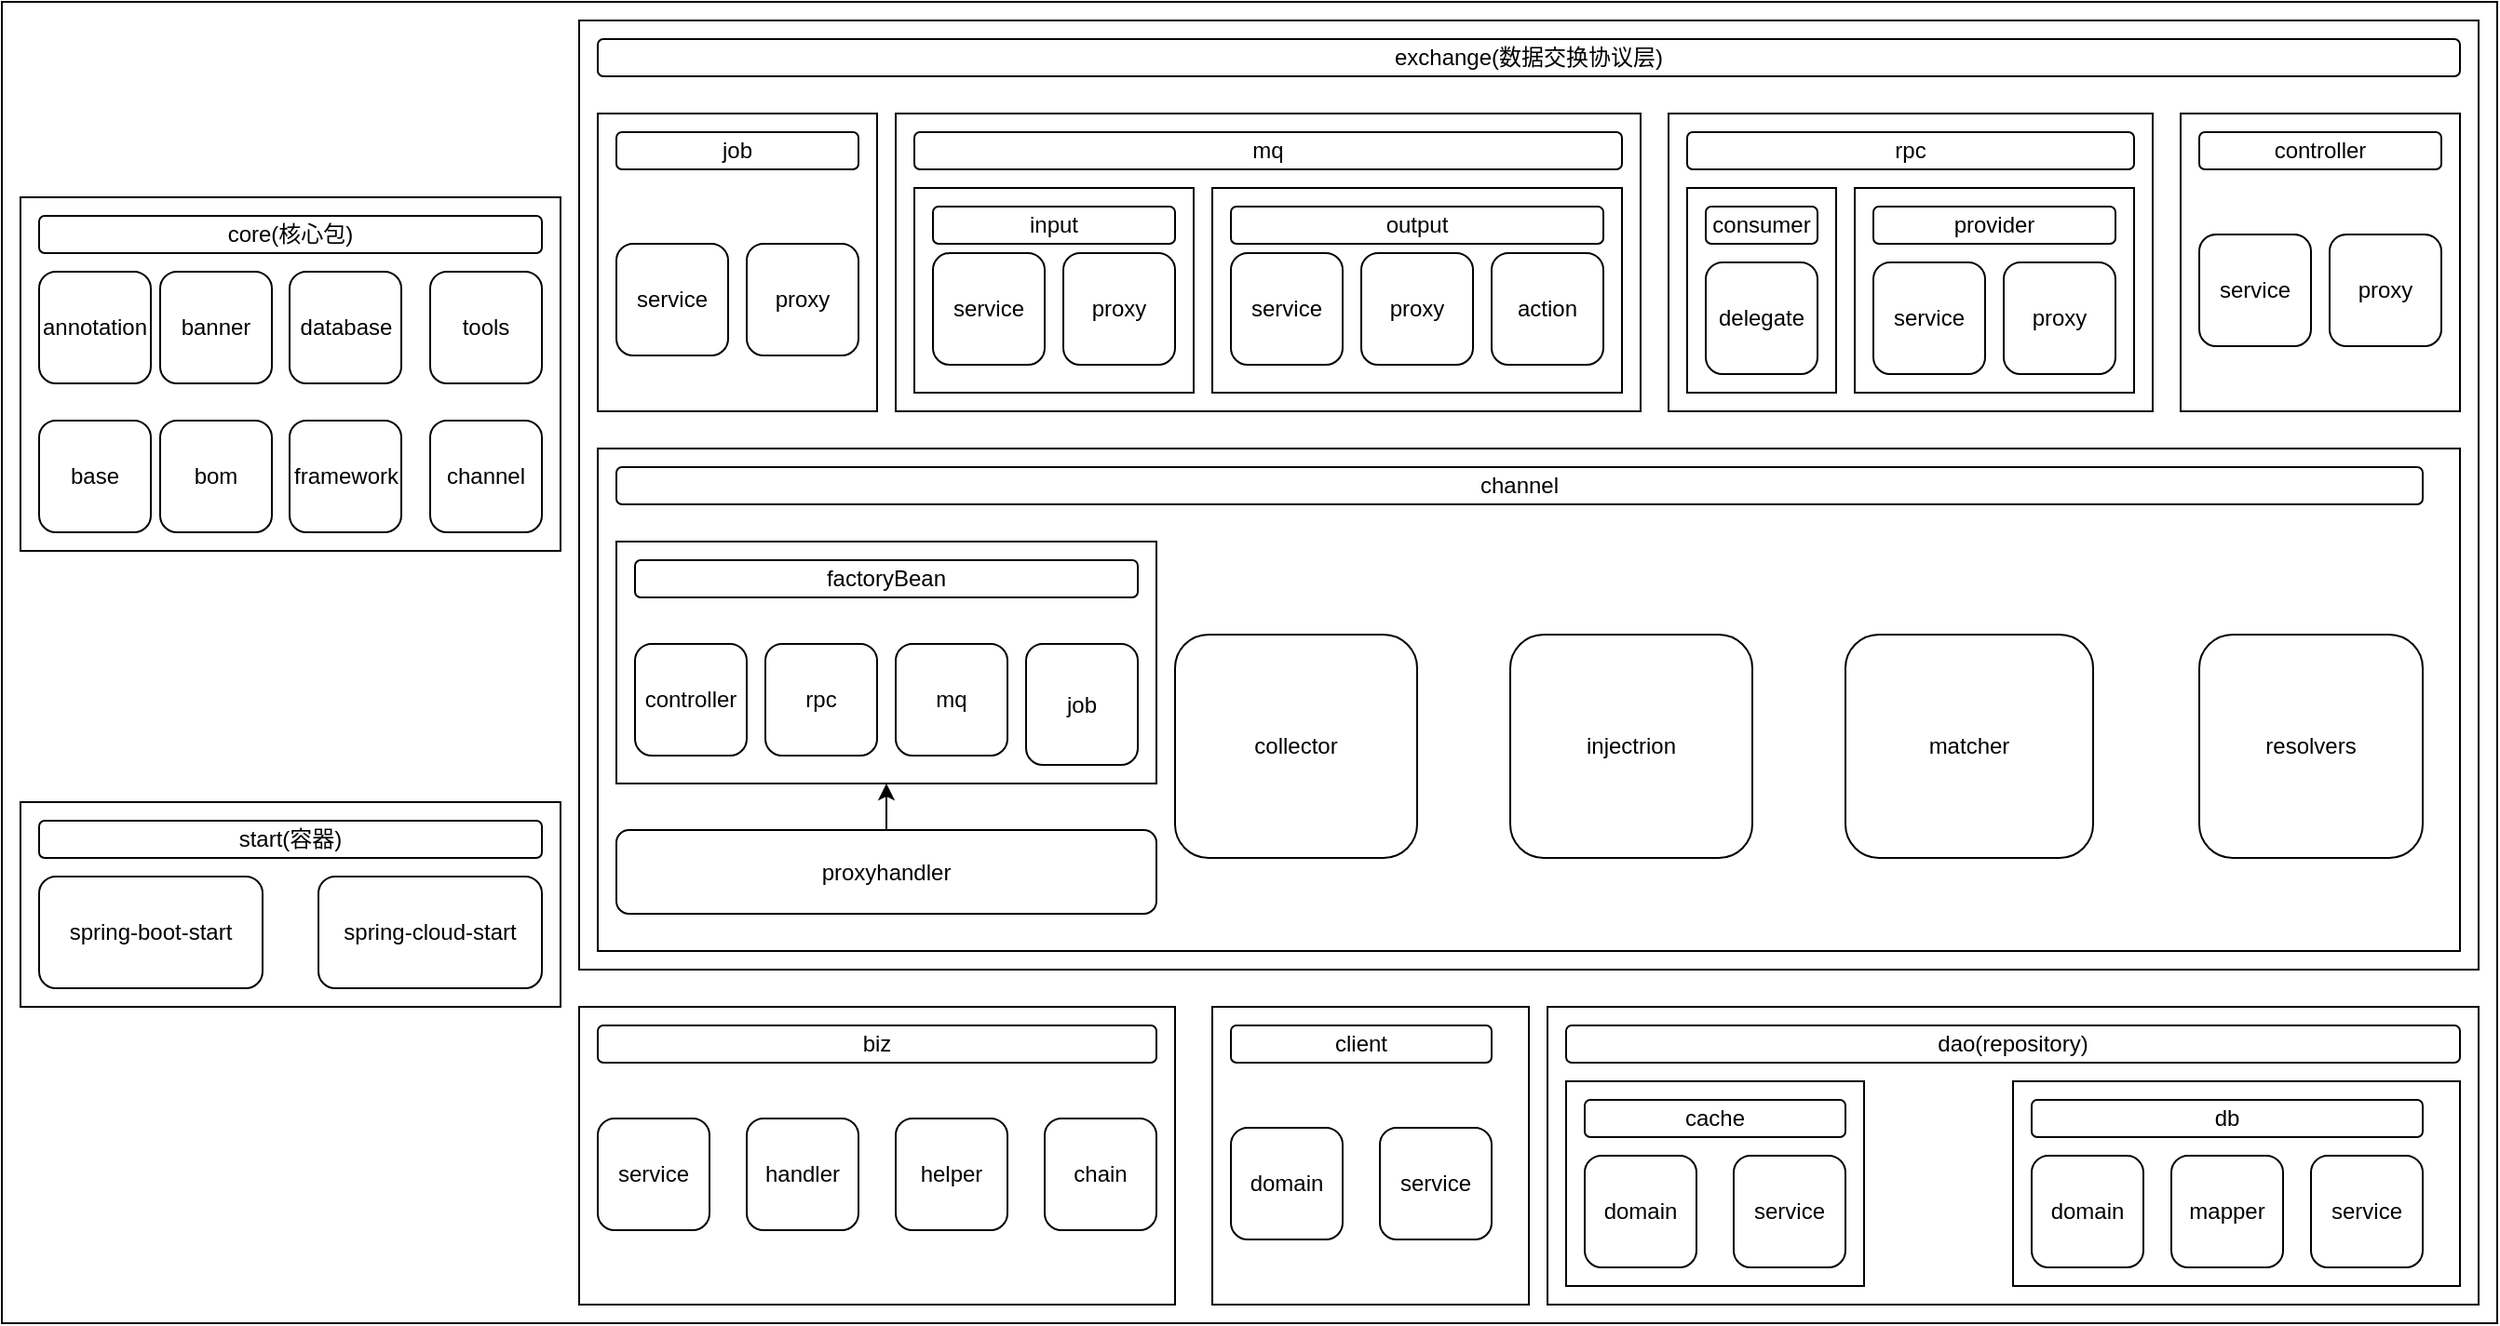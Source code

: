 <mxfile version="14.2.9" type="github">
  <diagram id="9XTy-iZHs_VbA7ZHw2Xl" name="第 1 页">
    <mxGraphModel dx="2458" dy="1695" grid="1" gridSize="10" guides="1" tooltips="1" connect="1" arrows="1" fold="1" page="1" pageScale="1" pageWidth="827" pageHeight="1169" math="0" shadow="0">
      <root>
        <mxCell id="0" />
        <mxCell id="1" parent="0" />
        <mxCell id="9qEMfZzpdLHRmkrpEUGx-1" value="" style="whiteSpace=wrap;html=1;" parent="1" vertex="1">
          <mxGeometry x="-1440" y="-420" width="1340" height="710" as="geometry" />
        </mxCell>
        <mxCell id="9qEMfZzpdLHRmkrpEUGx-12" value="" style="rounded=0;whiteSpace=wrap;html=1;" parent="1" vertex="1">
          <mxGeometry x="-1430" y="-315" width="290" height="190" as="geometry" />
        </mxCell>
        <mxCell id="9qEMfZzpdLHRmkrpEUGx-14" value="core(核心包)" style="rounded=1;whiteSpace=wrap;html=1;" parent="1" vertex="1">
          <mxGeometry x="-1420" y="-305" width="270" height="20" as="geometry" />
        </mxCell>
        <mxCell id="9qEMfZzpdLHRmkrpEUGx-15" value="annotation" style="whiteSpace=wrap;html=1;aspect=fixed;rounded=1;" parent="1" vertex="1">
          <mxGeometry x="-1420" y="-275" width="60" height="60" as="geometry" />
        </mxCell>
        <mxCell id="9qEMfZzpdLHRmkrpEUGx-16" value="banner" style="whiteSpace=wrap;html=1;aspect=fixed;rounded=1;" parent="1" vertex="1">
          <mxGeometry x="-1355" y="-275" width="60" height="60" as="geometry" />
        </mxCell>
        <mxCell id="9qEMfZzpdLHRmkrpEUGx-17" value="database" style="whiteSpace=wrap;html=1;aspect=fixed;rounded=1;" parent="1" vertex="1">
          <mxGeometry x="-1285.5" y="-275" width="60" height="60" as="geometry" />
        </mxCell>
        <mxCell id="9qEMfZzpdLHRmkrpEUGx-18" value="tools" style="whiteSpace=wrap;html=1;aspect=fixed;rounded=1;" parent="1" vertex="1">
          <mxGeometry x="-1210" y="-275" width="60" height="60" as="geometry" />
        </mxCell>
        <mxCell id="9qEMfZzpdLHRmkrpEUGx-19" value="base" style="whiteSpace=wrap;html=1;aspect=fixed;rounded=1;" parent="1" vertex="1">
          <mxGeometry x="-1420" y="-195" width="60" height="60" as="geometry" />
        </mxCell>
        <mxCell id="9qEMfZzpdLHRmkrpEUGx-20" value="bom" style="whiteSpace=wrap;html=1;aspect=fixed;rounded=1;" parent="1" vertex="1">
          <mxGeometry x="-1355" y="-195" width="60" height="60" as="geometry" />
        </mxCell>
        <mxCell id="9qEMfZzpdLHRmkrpEUGx-21" value="framework" style="whiteSpace=wrap;html=1;aspect=fixed;rounded=1;" parent="1" vertex="1">
          <mxGeometry x="-1285.5" y="-195" width="60" height="60" as="geometry" />
        </mxCell>
        <mxCell id="9qEMfZzpdLHRmkrpEUGx-22" value="channel" style="whiteSpace=wrap;html=1;aspect=fixed;rounded=1;" parent="1" vertex="1">
          <mxGeometry x="-1210" y="-195" width="60" height="60" as="geometry" />
        </mxCell>
        <mxCell id="r3gEmTsT7YZAt0gLWkDe-4" value="" style="rounded=0;whiteSpace=wrap;html=1;" parent="1" vertex="1">
          <mxGeometry x="-1430" y="10" width="290" height="110" as="geometry" />
        </mxCell>
        <mxCell id="r3gEmTsT7YZAt0gLWkDe-5" value="start(容器)" style="rounded=1;whiteSpace=wrap;html=1;" parent="1" vertex="1">
          <mxGeometry x="-1420" y="20" width="270" height="20" as="geometry" />
        </mxCell>
        <mxCell id="G5489e-RN6n914YXccdB-1" value="spring-boot-start" style="rounded=1;whiteSpace=wrap;html=1;" vertex="1" parent="1">
          <mxGeometry x="-1420" y="50" width="120" height="60" as="geometry" />
        </mxCell>
        <mxCell id="G5489e-RN6n914YXccdB-2" value="spring-cloud-start" style="rounded=1;whiteSpace=wrap;html=1;" vertex="1" parent="1">
          <mxGeometry x="-1270" y="50" width="120" height="60" as="geometry" />
        </mxCell>
        <mxCell id="G5489e-RN6n914YXccdB-9" value="" style="rounded=0;whiteSpace=wrap;html=1;" vertex="1" parent="1">
          <mxGeometry x="-1130" y="120" width="320" height="160" as="geometry" />
        </mxCell>
        <mxCell id="G5489e-RN6n914YXccdB-10" value="biz" style="rounded=1;whiteSpace=wrap;html=1;" vertex="1" parent="1">
          <mxGeometry x="-1120" y="130" width="300" height="20" as="geometry" />
        </mxCell>
        <mxCell id="G5489e-RN6n914YXccdB-12" value="service" style="rounded=1;whiteSpace=wrap;html=1;" vertex="1" parent="1">
          <mxGeometry x="-1120" y="180" width="60" height="60" as="geometry" />
        </mxCell>
        <mxCell id="G5489e-RN6n914YXccdB-13" value="handler" style="rounded=1;whiteSpace=wrap;html=1;" vertex="1" parent="1">
          <mxGeometry x="-1040" y="180" width="60" height="60" as="geometry" />
        </mxCell>
        <mxCell id="G5489e-RN6n914YXccdB-14" value="helper" style="rounded=1;whiteSpace=wrap;html=1;" vertex="1" parent="1">
          <mxGeometry x="-960" y="180" width="60" height="60" as="geometry" />
        </mxCell>
        <mxCell id="G5489e-RN6n914YXccdB-15" value="chain" style="rounded=1;whiteSpace=wrap;html=1;" vertex="1" parent="1">
          <mxGeometry x="-880" y="180" width="60" height="60" as="geometry" />
        </mxCell>
        <mxCell id="G5489e-RN6n914YXccdB-16" value="" style="rounded=0;whiteSpace=wrap;html=1;" vertex="1" parent="1">
          <mxGeometry x="-790" y="120" width="170" height="160" as="geometry" />
        </mxCell>
        <mxCell id="G5489e-RN6n914YXccdB-17" value="client" style="rounded=1;whiteSpace=wrap;html=1;" vertex="1" parent="1">
          <mxGeometry x="-780" y="130" width="140" height="20" as="geometry" />
        </mxCell>
        <mxCell id="G5489e-RN6n914YXccdB-18" value="domain" style="rounded=1;whiteSpace=wrap;html=1;" vertex="1" parent="1">
          <mxGeometry x="-780" y="185" width="60" height="60" as="geometry" />
        </mxCell>
        <mxCell id="G5489e-RN6n914YXccdB-19" value="service" style="rounded=1;whiteSpace=wrap;html=1;" vertex="1" parent="1">
          <mxGeometry x="-700" y="185" width="60" height="60" as="geometry" />
        </mxCell>
        <mxCell id="G5489e-RN6n914YXccdB-20" value="" style="rounded=0;whiteSpace=wrap;html=1;" vertex="1" parent="1">
          <mxGeometry x="-610" y="120" width="500" height="160" as="geometry" />
        </mxCell>
        <mxCell id="G5489e-RN6n914YXccdB-21" value="dao(repository)" style="rounded=1;whiteSpace=wrap;html=1;" vertex="1" parent="1">
          <mxGeometry x="-600" y="130" width="480" height="20" as="geometry" />
        </mxCell>
        <mxCell id="G5489e-RN6n914YXccdB-23" value="" style="rounded=0;whiteSpace=wrap;html=1;" vertex="1" parent="1">
          <mxGeometry x="-600" y="160" width="160" height="110" as="geometry" />
        </mxCell>
        <mxCell id="G5489e-RN6n914YXccdB-24" value="cache" style="rounded=1;whiteSpace=wrap;html=1;" vertex="1" parent="1">
          <mxGeometry x="-590" y="170" width="140" height="20" as="geometry" />
        </mxCell>
        <mxCell id="G5489e-RN6n914YXccdB-26" value="" style="rounded=0;whiteSpace=wrap;html=1;" vertex="1" parent="1">
          <mxGeometry x="-360" y="160" width="240" height="110" as="geometry" />
        </mxCell>
        <mxCell id="G5489e-RN6n914YXccdB-27" value="domain" style="rounded=1;whiteSpace=wrap;html=1;" vertex="1" parent="1">
          <mxGeometry x="-590" y="200" width="60" height="60" as="geometry" />
        </mxCell>
        <mxCell id="G5489e-RN6n914YXccdB-28" value="service" style="rounded=1;whiteSpace=wrap;html=1;" vertex="1" parent="1">
          <mxGeometry x="-510" y="200" width="60" height="60" as="geometry" />
        </mxCell>
        <mxCell id="G5489e-RN6n914YXccdB-33" value="db" style="rounded=1;whiteSpace=wrap;html=1;" vertex="1" parent="1">
          <mxGeometry x="-350" y="170" width="210" height="20" as="geometry" />
        </mxCell>
        <mxCell id="G5489e-RN6n914YXccdB-34" value="domain" style="rounded=1;whiteSpace=wrap;html=1;" vertex="1" parent="1">
          <mxGeometry x="-350" y="200" width="60" height="60" as="geometry" />
        </mxCell>
        <mxCell id="G5489e-RN6n914YXccdB-35" value="mapper" style="rounded=1;whiteSpace=wrap;html=1;" vertex="1" parent="1">
          <mxGeometry x="-275" y="200" width="60" height="60" as="geometry" />
        </mxCell>
        <mxCell id="G5489e-RN6n914YXccdB-36" value="service" style="rounded=1;whiteSpace=wrap;html=1;" vertex="1" parent="1">
          <mxGeometry x="-200" y="200" width="60" height="60" as="geometry" />
        </mxCell>
        <mxCell id="G5489e-RN6n914YXccdB-37" value="" style="rounded=0;whiteSpace=wrap;html=1;" vertex="1" parent="1">
          <mxGeometry x="-1130" y="-410" width="1020" height="510" as="geometry" />
        </mxCell>
        <mxCell id="G5489e-RN6n914YXccdB-38" value="exchange(数据交换协议层)" style="rounded=1;whiteSpace=wrap;html=1;" vertex="1" parent="1">
          <mxGeometry x="-1120" y="-400" width="1000" height="20" as="geometry" />
        </mxCell>
        <mxCell id="G5489e-RN6n914YXccdB-41" value="" style="rounded=0;whiteSpace=wrap;html=1;" vertex="1" parent="1">
          <mxGeometry x="-960" y="-360" width="400" height="160" as="geometry" />
        </mxCell>
        <mxCell id="G5489e-RN6n914YXccdB-42" value="mq" style="rounded=1;whiteSpace=wrap;html=1;" vertex="1" parent="1">
          <mxGeometry x="-950" y="-350" width="380" height="20" as="geometry" />
        </mxCell>
        <mxCell id="G5489e-RN6n914YXccdB-51" value="" style="rounded=0;whiteSpace=wrap;html=1;" vertex="1" parent="1">
          <mxGeometry x="-545" y="-360" width="260" height="160" as="geometry" />
        </mxCell>
        <mxCell id="G5489e-RN6n914YXccdB-52" value="rpc" style="rounded=1;whiteSpace=wrap;html=1;" vertex="1" parent="1">
          <mxGeometry x="-535" y="-350" width="240" height="20" as="geometry" />
        </mxCell>
        <mxCell id="G5489e-RN6n914YXccdB-53" value="" style="rounded=0;whiteSpace=wrap;html=1;" vertex="1" parent="1">
          <mxGeometry x="-535" y="-320" width="80" height="110" as="geometry" />
        </mxCell>
        <mxCell id="G5489e-RN6n914YXccdB-54" value="consumer" style="rounded=1;whiteSpace=wrap;html=1;" vertex="1" parent="1">
          <mxGeometry x="-525" y="-310" width="60" height="20" as="geometry" />
        </mxCell>
        <mxCell id="G5489e-RN6n914YXccdB-55" value="" style="rounded=0;whiteSpace=wrap;html=1;" vertex="1" parent="1">
          <mxGeometry x="-445" y="-320" width="150" height="110" as="geometry" />
        </mxCell>
        <mxCell id="G5489e-RN6n914YXccdB-56" value="provider" style="rounded=1;whiteSpace=wrap;html=1;" vertex="1" parent="1">
          <mxGeometry x="-435" y="-310" width="130" height="20" as="geometry" />
        </mxCell>
        <mxCell id="G5489e-RN6n914YXccdB-57" value="service" style="rounded=1;whiteSpace=wrap;html=1;" vertex="1" parent="1">
          <mxGeometry x="-435" y="-280" width="60" height="60" as="geometry" />
        </mxCell>
        <mxCell id="G5489e-RN6n914YXccdB-58" value="proxy" style="rounded=1;whiteSpace=wrap;html=1;" vertex="1" parent="1">
          <mxGeometry x="-365" y="-280" width="60" height="60" as="geometry" />
        </mxCell>
        <mxCell id="G5489e-RN6n914YXccdB-60" value="delegate" style="rounded=1;whiteSpace=wrap;html=1;" vertex="1" parent="1">
          <mxGeometry x="-525" y="-280" width="60" height="60" as="geometry" />
        </mxCell>
        <mxCell id="G5489e-RN6n914YXccdB-62" value="" style="rounded=0;whiteSpace=wrap;html=1;" vertex="1" parent="1">
          <mxGeometry x="-1120" y="-360" width="150" height="160" as="geometry" />
        </mxCell>
        <mxCell id="G5489e-RN6n914YXccdB-63" value="job" style="rounded=1;whiteSpace=wrap;html=1;" vertex="1" parent="1">
          <mxGeometry x="-1110" y="-350" width="130" height="20" as="geometry" />
        </mxCell>
        <mxCell id="G5489e-RN6n914YXccdB-66" value="service" style="rounded=1;whiteSpace=wrap;html=1;" vertex="1" parent="1">
          <mxGeometry x="-1110" y="-290" width="60" height="60" as="geometry" />
        </mxCell>
        <mxCell id="G5489e-RN6n914YXccdB-67" value="proxy" style="rounded=1;whiteSpace=wrap;html=1;" vertex="1" parent="1">
          <mxGeometry x="-1040" y="-290" width="60" height="60" as="geometry" />
        </mxCell>
        <mxCell id="G5489e-RN6n914YXccdB-68" value="" style="rounded=0;whiteSpace=wrap;html=1;" vertex="1" parent="1">
          <mxGeometry x="-950" y="-320" width="150" height="110" as="geometry" />
        </mxCell>
        <mxCell id="G5489e-RN6n914YXccdB-69" value="input" style="rounded=1;whiteSpace=wrap;html=1;" vertex="1" parent="1">
          <mxGeometry x="-940" y="-310" width="130" height="20" as="geometry" />
        </mxCell>
        <mxCell id="G5489e-RN6n914YXccdB-71" value="service" style="rounded=1;whiteSpace=wrap;html=1;" vertex="1" parent="1">
          <mxGeometry x="-940" y="-285" width="60" height="60" as="geometry" />
        </mxCell>
        <mxCell id="G5489e-RN6n914YXccdB-72" value="proxy" style="rounded=1;whiteSpace=wrap;html=1;" vertex="1" parent="1">
          <mxGeometry x="-870" y="-285" width="60" height="60" as="geometry" />
        </mxCell>
        <mxCell id="G5489e-RN6n914YXccdB-74" value="" style="rounded=0;whiteSpace=wrap;html=1;" vertex="1" parent="1">
          <mxGeometry x="-790" y="-320" width="220" height="110" as="geometry" />
        </mxCell>
        <mxCell id="G5489e-RN6n914YXccdB-75" value="output" style="rounded=1;whiteSpace=wrap;html=1;" vertex="1" parent="1">
          <mxGeometry x="-780" y="-310" width="200" height="20" as="geometry" />
        </mxCell>
        <mxCell id="G5489e-RN6n914YXccdB-76" value="service" style="rounded=1;whiteSpace=wrap;html=1;" vertex="1" parent="1">
          <mxGeometry x="-780" y="-285" width="60" height="60" as="geometry" />
        </mxCell>
        <mxCell id="G5489e-RN6n914YXccdB-77" value="proxy" style="rounded=1;whiteSpace=wrap;html=1;" vertex="1" parent="1">
          <mxGeometry x="-710" y="-285" width="60" height="60" as="geometry" />
        </mxCell>
        <mxCell id="G5489e-RN6n914YXccdB-79" value="action" style="rounded=1;whiteSpace=wrap;html=1;" vertex="1" parent="1">
          <mxGeometry x="-640" y="-285" width="60" height="60" as="geometry" />
        </mxCell>
        <mxCell id="G5489e-RN6n914YXccdB-81" value="" style="rounded=0;whiteSpace=wrap;html=1;" vertex="1" parent="1">
          <mxGeometry x="-270" y="-360" width="150" height="160" as="geometry" />
        </mxCell>
        <mxCell id="G5489e-RN6n914YXccdB-82" value="controller" style="rounded=1;whiteSpace=wrap;html=1;" vertex="1" parent="1">
          <mxGeometry x="-260" y="-350" width="130" height="20" as="geometry" />
        </mxCell>
        <mxCell id="G5489e-RN6n914YXccdB-83" value="service" style="rounded=1;whiteSpace=wrap;html=1;" vertex="1" parent="1">
          <mxGeometry x="-260" y="-295" width="60" height="60" as="geometry" />
        </mxCell>
        <mxCell id="G5489e-RN6n914YXccdB-84" value="proxy" style="rounded=1;whiteSpace=wrap;html=1;" vertex="1" parent="1">
          <mxGeometry x="-190" y="-295" width="60" height="60" as="geometry" />
        </mxCell>
        <mxCell id="G5489e-RN6n914YXccdB-85" value="" style="rounded=0;whiteSpace=wrap;html=1;" vertex="1" parent="1">
          <mxGeometry x="-1120" y="-180" width="1000" height="270" as="geometry" />
        </mxCell>
        <mxCell id="G5489e-RN6n914YXccdB-86" value="channel" style="rounded=1;whiteSpace=wrap;html=1;" vertex="1" parent="1">
          <mxGeometry x="-1110" y="-170" width="970" height="20" as="geometry" />
        </mxCell>
        <mxCell id="G5489e-RN6n914YXccdB-87" value="collector" style="rounded=1;whiteSpace=wrap;html=1;" vertex="1" parent="1">
          <mxGeometry x="-810" y="-80" width="130" height="120" as="geometry" />
        </mxCell>
        <mxCell id="G5489e-RN6n914YXccdB-88" value="injectrion" style="rounded=1;whiteSpace=wrap;html=1;" vertex="1" parent="1">
          <mxGeometry x="-630" y="-80" width="130" height="120" as="geometry" />
        </mxCell>
        <mxCell id="G5489e-RN6n914YXccdB-89" value="matcher" style="rounded=1;whiteSpace=wrap;html=1;" vertex="1" parent="1">
          <mxGeometry x="-450" y="-80" width="133" height="120" as="geometry" />
        </mxCell>
        <mxCell id="G5489e-RN6n914YXccdB-90" value="resolvers" style="rounded=1;whiteSpace=wrap;html=1;" vertex="1" parent="1">
          <mxGeometry x="-260" y="-80" width="120" height="120" as="geometry" />
        </mxCell>
        <mxCell id="G5489e-RN6n914YXccdB-92" value="" style="rounded=0;whiteSpace=wrap;html=1;" vertex="1" parent="1">
          <mxGeometry x="-1110" y="-130" width="290" height="130" as="geometry" />
        </mxCell>
        <mxCell id="G5489e-RN6n914YXccdB-93" value="factoryBean" style="rounded=1;whiteSpace=wrap;html=1;" vertex="1" parent="1">
          <mxGeometry x="-1100" y="-120" width="270" height="20" as="geometry" />
        </mxCell>
        <mxCell id="G5489e-RN6n914YXccdB-94" value="controller" style="rounded=1;whiteSpace=wrap;html=1;" vertex="1" parent="1">
          <mxGeometry x="-1100" y="-75" width="60" height="60" as="geometry" />
        </mxCell>
        <mxCell id="G5489e-RN6n914YXccdB-96" value="rpc" style="rounded=1;whiteSpace=wrap;html=1;" vertex="1" parent="1">
          <mxGeometry x="-1030" y="-75" width="60" height="60" as="geometry" />
        </mxCell>
        <mxCell id="G5489e-RN6n914YXccdB-97" value="mq" style="rounded=1;whiteSpace=wrap;html=1;" vertex="1" parent="1">
          <mxGeometry x="-960" y="-75" width="60" height="60" as="geometry" />
        </mxCell>
        <mxCell id="G5489e-RN6n914YXccdB-98" value="job" style="rounded=1;whiteSpace=wrap;html=1;" vertex="1" parent="1">
          <mxGeometry x="-890" y="-75" width="60" height="65" as="geometry" />
        </mxCell>
        <mxCell id="G5489e-RN6n914YXccdB-100" style="edgeStyle=orthogonalEdgeStyle;rounded=0;orthogonalLoop=1;jettySize=auto;html=1;entryX=0.5;entryY=1;entryDx=0;entryDy=0;" edge="1" parent="1" source="G5489e-RN6n914YXccdB-99" target="G5489e-RN6n914YXccdB-92">
          <mxGeometry relative="1" as="geometry" />
        </mxCell>
        <mxCell id="G5489e-RN6n914YXccdB-99" value="proxyhandler" style="rounded=1;whiteSpace=wrap;html=1;" vertex="1" parent="1">
          <mxGeometry x="-1110" y="25" width="290" height="45" as="geometry" />
        </mxCell>
      </root>
    </mxGraphModel>
  </diagram>
</mxfile>
